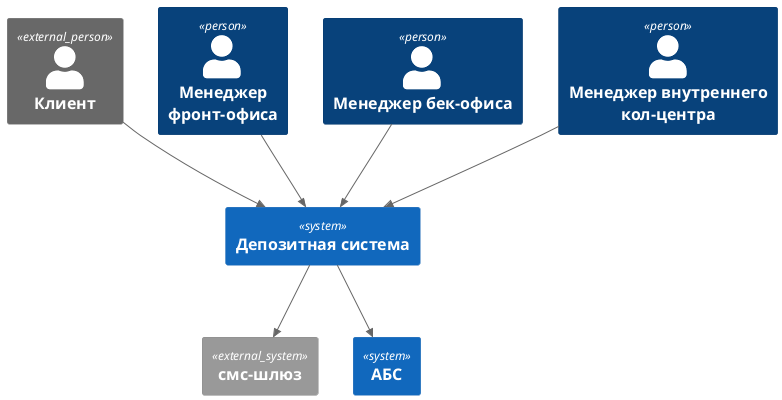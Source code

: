 @startuml
!include <C4/C4_Container>

Person_Ext(client, "Клиент", "")
Person(man_front, "Менеджер фронт-офиса", "")
Person(man_back, "Менеджер бек-офиса", "")
Person(man_call_center, "Менеджер внутреннего кол-центра", "")

System_Ext(sms, "смс-шлюз")
System(bank, "Депозитная система")
System(abc, "АБС")



Rel(bank, sms, "")
Rel(man_front, bank, "")
Rel(man_back, bank, "")
Rel(client, bank, "")
Rel(man_call_center, bank, "")
Rel(bank, abc, "")


@enduml